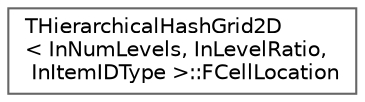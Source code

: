 digraph "Graphical Class Hierarchy"
{
 // INTERACTIVE_SVG=YES
 // LATEX_PDF_SIZE
  bgcolor="transparent";
  edge [fontname=Helvetica,fontsize=10,labelfontname=Helvetica,labelfontsize=10];
  node [fontname=Helvetica,fontsize=10,shape=box,height=0.2,width=0.4];
  rankdir="LR";
  Node0 [id="Node000000",label="THierarchicalHashGrid2D\l\< InNumLevels, InLevelRatio,\l InItemIDType \>::FCellLocation",height=0.2,width=0.4,color="grey40", fillcolor="white", style="filled",URL="$da/dcf/structTHierarchicalHashGrid2D_1_1FCellLocation.html",tooltip="Specifies cell location within the grid at specific level."];
}
